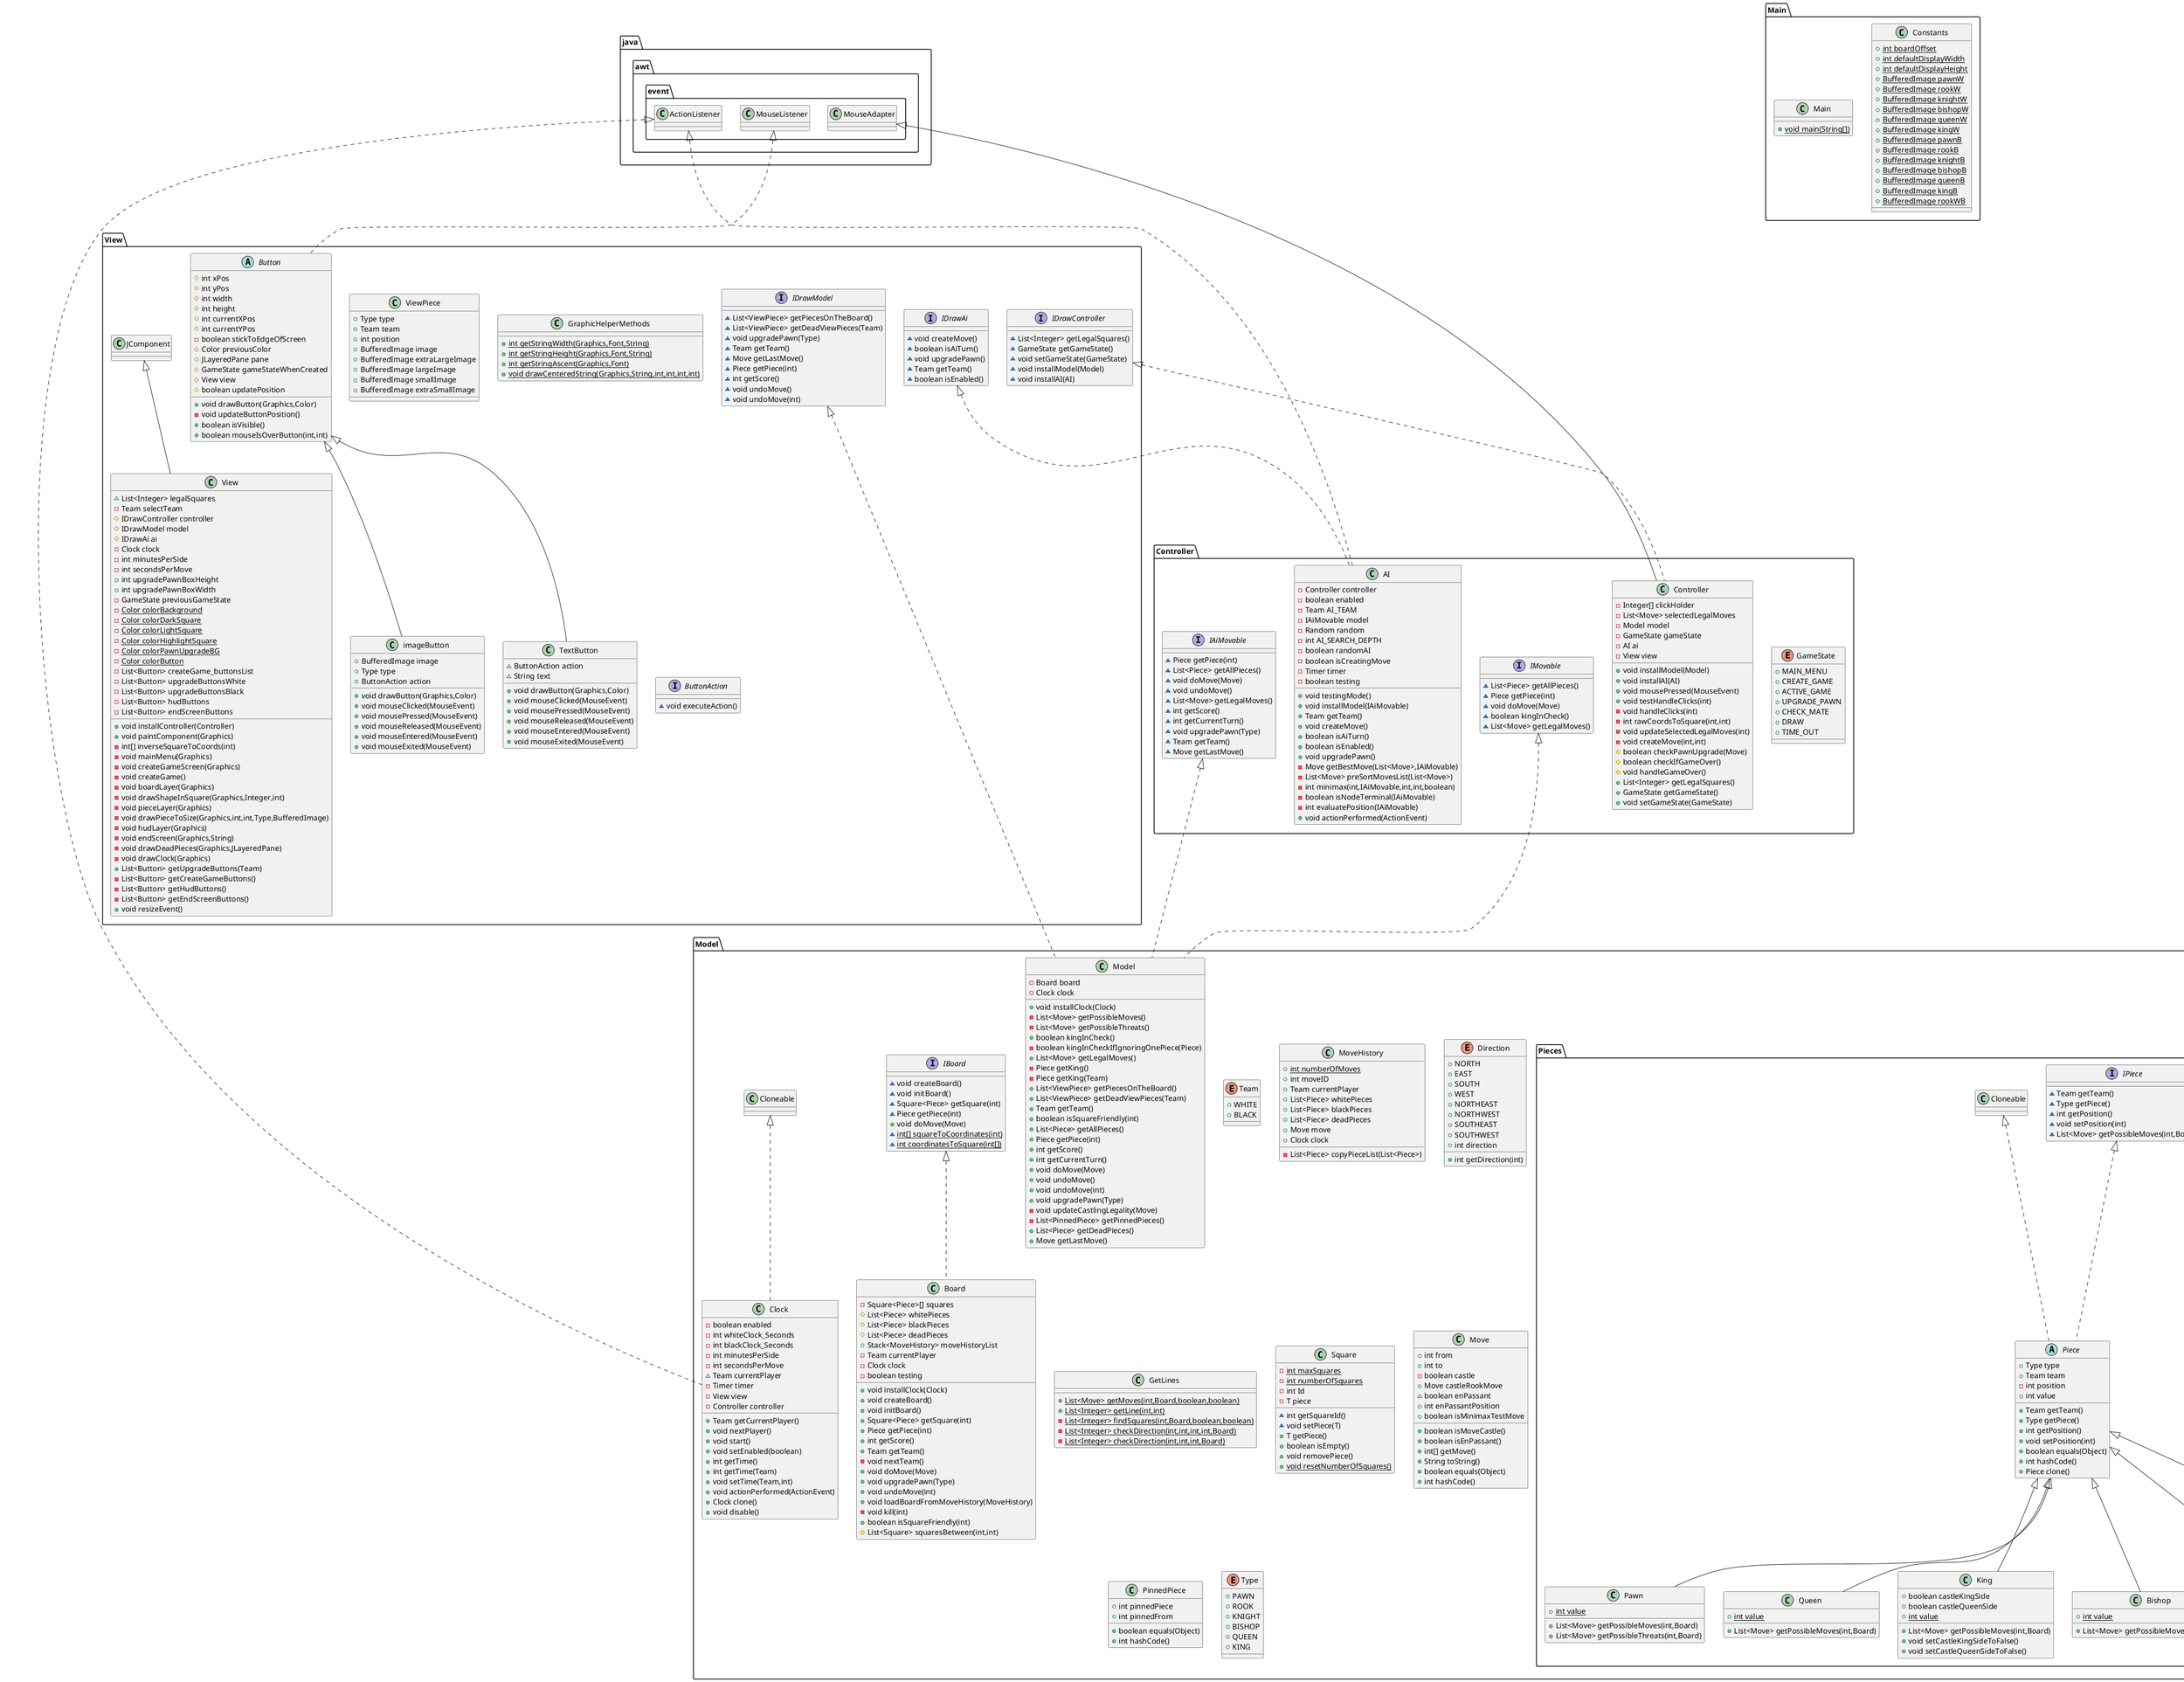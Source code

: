 @startuml
class View.ViewPiece {
+ Type type
+ Team team
+ int position
+ BufferedImage image
+ BufferedImage extraLargeImage
+ BufferedImage largeImage
+ BufferedImage smallImage
+ BufferedImage extraSmallImage
}
class Model.Pieces.Pawn {
+ {static} int value
+ List<Move> getPossibleMoves(int,Board)
+ List<Move> getPossibleThreats(int,Board)
}
class Model.Clock {
- boolean enabled
- int whiteClock_Seconds
- int blackClock_Seconds
- int minutesPerSide
- int secondsPerMove
~ Team currentPlayer
- Timer timer
- View view
- Controller controller
+ Team getCurrentPlayer()
+ void nextPlayer()
+ void start()
+ void setEnabled(boolean)
+ int getTime()
+ int getTime(Team)
+ void setTime(Team,int)
+ void actionPerformed(ActionEvent)
+ Clock clone()
+ void disable()
}
enum Model.Team {
+  WHITE
+  BLACK
}
class Model.MoveHistory {
+ {static} int numberOfMoves
+ int moveID
+ Team currentPlayer
+ List<Piece> whitePieces
+ List<Piece> blackPieces
+ List<Piece> deadPieces
+ Move move
+ Clock clock
- List<Piece> copyPieceList(List<Piece>)
}
interface View.IDrawAi {
~ void createMove()
~ boolean isAiTurn()
~ void upgradePawn()
~ Team getTeam()
~ boolean isEnabled()
}
interface View.IDrawModel {
~ List<ViewPiece> getPiecesOnTheBoard()
~ List<ViewPiece> getDeadViewPieces(Team)
~ void upgradePawn(Type)
~ Team getTeam()
~ Move getLastMove()
~ Piece getPiece(int)
~ int getScore()
~ void undoMove()
~ void undoMove(int)
}
enum Model.Direction {
+  NORTH
+  EAST
+  SOUTH
+  WEST
+  NORTHEAST
+  NORTHWEST
+  SOUTHEAST
+  SOUTHWEST
+ int direction
+ int getDirection(int)
}
class Model.Model {
- Board board
- Clock clock
+ void installClock(Clock)
- List<Move> getPossibleMoves()
- List<Move> getPossibleThreats()
+ boolean kingInCheck()
- boolean kingInCheckIfIgnoringOnePiece(Piece)
+ List<Move> getLegalMoves()
- Piece getKing()
- Piece getKing(Team)
+ List<ViewPiece> getPiecesOnTheBoard()
+ List<ViewPiece> getDeadViewPieces(Team)
+ Team getTeam()
+ boolean isSquareFriendly(int)
+ List<Piece> getAllPieces()
+ Piece getPiece(int)
+ int getScore()
+ int getCurrentTurn()
+ void doMove(Move)
+ void undoMove()
+ void undoMove(int)
+ void upgradePawn(Type)
- void updateCastlingLegality(Move)
- List<PinnedPiece> getPinnedPieces()
+ List<Piece> getDeadPieces()
+ Move getLastMove()
}
enum Controller.GameState {
+  MAIN_MENU
+  CREATE_GAME
+  ACTIVE_GAME
+  UPGRADE_PAWN
+  CHECK_MATE
+  DRAW
+  TIME_OUT
}
class Controller.Controller {
- Integer[] clickHolder
- List<Move> selectedLegalMoves
- Model model
- GameState gameState
- AI ai
- View view
+ void installModel(Model)
+ void installAI(AI)
+ void mousePressed(MouseEvent)
+ void testHandleClicks(int)
- void handleClicks(int)
- int rawCoordsToSquare(int,int)
- void updateSelectedLegalMoves(int)
- void createMove(int,int)
# boolean checkPawnUpgrade(Move)
# boolean checkIfGameOver()
# void handleGameOver()
+ List<Integer> getLegalSquares()
+ GameState getGameState()
+ void setGameState(GameState)
}
class Model.GetLines {
+ {static} List<Move> getMoves(int,Board,boolean,boolean)
+ {static} List<Integer> getLine(int,int)
- {static} List<Integer> findSquares(int,Board,boolean,boolean)
- {static} List<Integer> checkDirection(int,int,int,int,Board)
- {static} List<Integer> checkDirection(int,int,int,Board)
}
class Model.Pieces.Queen {
+ {static} int value
+ List<Move> getPossibleMoves(int,Board)
}
interface Controller.IMovable {
~ List<Piece> getAllPieces()
~ Piece getPiece(int)
~ void doMove(Move)
~ boolean kingInCheck()
~ List<Move> getLegalMoves()
}
class View.TextButton {
~ ButtonAction action
~ String text
+ void drawButton(Graphics,Color)
+ void mouseClicked(MouseEvent)
+ void mousePressed(MouseEvent)
+ void mouseReleased(MouseEvent)
+ void mouseEntered(MouseEvent)
+ void mouseExited(MouseEvent)
}
class Model.Square {
- {static} int maxSquares
- {static} int numberOfSquares
- int Id
- T piece
~ int getSquareId()
~ void setPiece(T)
+ T getPiece()
+ boolean isEmpty()
+ void removePiece()
+ {static} void resetNumberOfSquares()
}
class Model.Pieces.King {
+ boolean castleKingSide
+ boolean castleQueenSide
+ {static} int value
+ List<Move> getPossibleMoves(int,Board)
+ void setCastleKingSideToFalse()
+ void setCastleQueenSideToFalse()
}
class Model.Pieces.Bishop {
+ {static} int value
+ List<Move> getPossibleMoves(int,Board)
}
class View.GraphicHelperMethods {
+ {static} int getStringWidth(Graphics,Font,String)
+ {static} int getStringHeight(Graphics,Font,String)
+ {static} int getStringAscent(Graphics,Font)
+ {static} void drawCenteredString(Graphics,String,int,int,int,int)
}
class Controller.AI {
- Controller controller
- boolean enabled
- Team AI_TEAM
- IAiMovable model
- Random random
- int AI_SEARCH_DEPTH
- boolean randomAI
- boolean isCreatingMove
- Timer timer
- boolean testing
+ void testingMode()
+ void installModel(IAiMovable)
+ Team getTeam()
+ void createMove()
+ boolean isAiTurn()
+ boolean isEnabled()
+ void upgradePawn()
- Move getBestMove(List<Move>,IAiMovable)
- List<Move> preSortMovesList(List<Move>)
- int minimax(int,IAiMovable,int,int,boolean)
- boolean isNodeTerminal(IAiMovable)
- int evaluatePosition(IAiMovable)
+ void actionPerformed(ActionEvent)
}
class Model.Move {
+ int from
+ int to
- boolean castle
+ Move castleRookMove
~ boolean enPassant
+ int enPassantPosition
+ boolean isMinimaxTestMove
+ boolean isMoveCastle()
+ boolean isEnPassant()
+ int[] getMove()
+ String toString()
+ boolean equals(Object)
+ int hashCode()
}
class Main.Constants {
+ {static} int boardOffset
+ {static} int defaultDisplayWidth
+ {static} int defaultDisplayHeight
+ {static} BufferedImage pawnW
+ {static} BufferedImage rookW
+ {static} BufferedImage knightW
+ {static} BufferedImage bishopW
+ {static} BufferedImage queenW
+ {static} BufferedImage kingW
+ {static} BufferedImage pawnB
+ {static} BufferedImage rookB
+ {static} BufferedImage knightB
+ {static} BufferedImage bishopB
+ {static} BufferedImage queenB
+ {static} BufferedImage kingB
+ {static} BufferedImage rookWB
}
interface Model.Pieces.IPiece {
~ Team getTeam()
~ Type getPiece()
~ int getPosition()
~ void setPosition(int)
~ List<Move> getPossibleMoves(int,Board)
}
interface View.IDrawController {
~ List<Integer> getLegalSquares()
~ GameState getGameState()
~ void setGameState(GameState)
~ void installModel(Model)
~ void installAI(AI)
}
class Model.PinnedPiece {
+ int pinnedPiece
+ int pinnedFrom
+ boolean equals(Object)
+ int hashCode()
}
class Model.Board {
- Square<Piece>[] squares
# List<Piece> whitePieces
# List<Piece> blackPieces
# List<Piece> deadPieces
+ Stack<MoveHistory> moveHistoryList
- Team currentPlayer
- Clock clock
- boolean testing
+ void installClock(Clock)
+ void createBoard()
+ void initBoard()
+ Square<Piece> getSquare(int)
+ Piece getPiece(int)
+ int getScore()
+ Team getTeam()
- void nextTeam()
+ void doMove(Move)
+ void upgradePawn(Type)
+ void undoMove(int)
+ void loadBoardFromMoveHistory(MoveHistory)
- void kill(int)
+ boolean isSquareFriendly(int)
# List<Square> squaresBetween(int,int)
}
enum Model.Type {
+  PAWN
+  ROOK
+  KNIGHT
+  BISHOP
+  QUEEN
+  KING
}
class Main.Main {
+ {static} void main(String[])
}
interface View.ButtonAction {
~ void executeAction()
}
interface Controller.IAiMovable {
~ Piece getPiece(int)
~ List<Piece> getAllPieces()
~ void doMove(Move)
~ void undoMove()
~ List<Move> getLegalMoves()
~ int getScore()
~ int getCurrentTurn()
~ void upgradePawn(Type)
~ Team getTeam()
~ Move getLastMove()
}
class View.View {
~ List<Integer> legalSquares
- Team selectTeam
# IDrawController controller
# IDrawModel model
# IDrawAi ai
- Clock clock
- int minutesPerSide
- int secondsPerMove
+ int upgradePawnBoxHeight
+ int upgradePawnBoxWidth
- GameState previousGameState
- {static} Color colorBackground
- {static} Color colorDarkSquare
- {static} Color colorLightSquare
- {static} Color colorHighlightSquare
- {static} Color colorPawnUpgradeBG
- {static} Color colorButton
- List<Button> createGame_buttonsList
- List<Button> upgradeButtonsWhite
- List<Button> upgradeButtonsBlack
- List<Button> hudButtons
- List<Button> endScreenButtons
+ void installController(Controller)
+ void paintComponent(Graphics)
- int[] inverseSquareToCoords(int)
- void mainMenu(Graphics)
- void createGameScreen(Graphics)
- void createGame()
- void boardLayer(Graphics)
- void drawShapeInSquare(Graphics,Integer,int)
- void pieceLayer(Graphics)
- void drawPieceToSize(Graphics,int,int,Type,BufferedImage)
- void hudLayer(Graphics)
- void endScreen(Graphics,String)
- void drawDeadPieces(Graphics,JLayeredPane)
- void drawClock(Graphics)
+ List<Button> getUpgradeButtons(Team)
- List<Button> getCreateGameButtons()
- List<Button> getHudButtons()
- List<Button> getEndScreenButtons()
+ void resizeEvent()
}
interface Model.IBoard {
~ void createBoard()
~ void initBoard()
~ Square<Piece> getSquare(int)
~ Piece getPiece(int)
+ void doMove(Move)
~ {static} int[] squareToCoordinates(int)
~ {static} int coordinatesToSquare(int[])
}
abstract class View.Button {
# int xPos
# int yPos
# int width
# int height
# int currentXPos
# int currentYPos
- boolean stickToEdgeOfScreen
# Color previousColor
# JLayeredPane pane
# GameState gameStateWhenCreated
# View view
# boolean updatePosition
+ void drawButton(Graphics,Color)
- void updateButtonPosition()
+ boolean isVisible()
+ boolean mouseIsOverButton(int,int)
}
class Model.Pieces.Knight {
+ {static} int value
+ List<Move> getPossibleMoves(int,Board)
}
class Model.Pieces.Rook {
+ {static} int value
+ List<Move> getPossibleMoves(int,Board)
}
class View.imageButton {
+ BufferedImage image
+ Type type
+ ButtonAction action
+ void drawButton(Graphics,Color)
+ void mouseClicked(MouseEvent)
+ void mousePressed(MouseEvent)
+ void mouseReleased(MouseEvent)
+ void mouseEntered(MouseEvent)
+ void mouseExited(MouseEvent)
}
abstract class Model.Pieces.Piece {
+ Type type
+ Team team
- int position
+ int value
+ Team getTeam()
+ Type getPiece()
+ int getPosition()
+ void setPosition(int)
+ boolean equals(Object)
+ int hashCode()
+ Piece clone()
}


Model.Pieces.Piece <|-- Model.Pieces.Pawn
java.awt.event.ActionListener <|.. Model.Clock
Model.Cloneable <|.. Model.Clock
Controller.IMovable <|.. Model.Model
Controller.IAiMovable <|.. Model.Model
View.IDrawModel <|.. Model.Model
View.IDrawController <|.. Controller.Controller
java.awt.event.MouseAdapter <|-- Controller.Controller
Model.Pieces.Piece <|-- Model.Pieces.Queen
View.Button <|-- View.TextButton
Model.Pieces.Piece <|-- Model.Pieces.King
Model.Pieces.Piece <|-- Model.Pieces.Bishop
View.IDrawAi <|.. Controller.AI
java.awt.event.ActionListener <|.. Controller.AI
Model.IBoard <|.. Model.Board
View.JComponent <|-- View.View
java.awt.event.MouseListener <|.. View.Button
Model.Pieces.Piece <|-- Model.Pieces.Knight
Model.Pieces.Piece <|-- Model.Pieces.Rook
View.Button <|-- View.imageButton
Model.Pieces.IPiece <|.. Model.Pieces.Piece
Model.Pieces.Cloneable <|.. Model.Pieces.Piece
@enduml